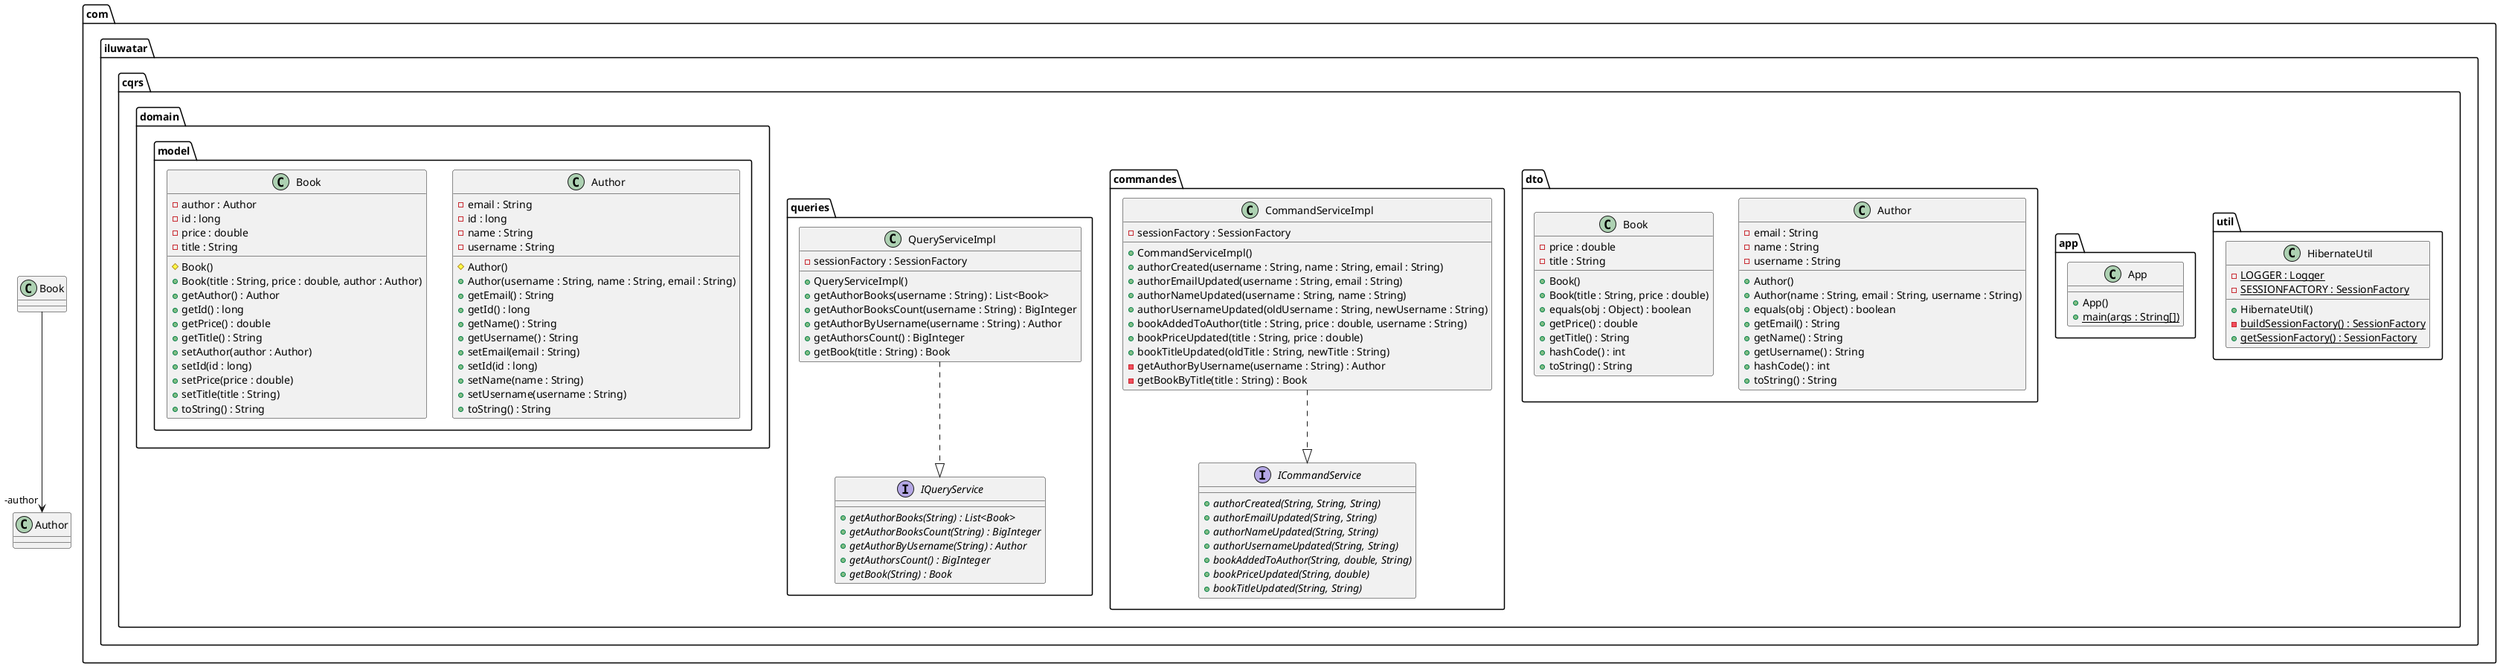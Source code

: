 @startuml
package com.iluwatar.cqrs.util {
  class HibernateUtil {
    - LOGGER : Logger {static}
    - SESSIONFACTORY : SessionFactory {static}
    + HibernateUtil()
    - buildSessionFactory() : SessionFactory {static}
    + getSessionFactory() : SessionFactory {static}
  }
}
package com.iluwatar.cqrs.app {
  class App {
    + App()
    + main(args : String[]) {static}
  }
}
package com.iluwatar.cqrs.dto {
  class Author {
    - email : String
    - name : String
    - username : String
    + Author()
    + Author(name : String, email : String, username : String)
    + equals(obj : Object) : boolean
    + getEmail() : String
    + getName() : String
    + getUsername() : String
    + hashCode() : int
    + toString() : String
  }
  class Book {
    - price : double
    - title : String
    + Book()
    + Book(title : String, price : double)
    + equals(obj : Object) : boolean
    + getPrice() : double
    + getTitle() : String
    + hashCode() : int
    + toString() : String
  }
}
package com.iluwatar.cqrs.commandes {
  class CommandServiceImpl {
    - sessionFactory : SessionFactory
    + CommandServiceImpl()
    + authorCreated(username : String, name : String, email : String)
    + authorEmailUpdated(username : String, email : String)
    + authorNameUpdated(username : String, name : String)
    + authorUsernameUpdated(oldUsername : String, newUsername : String)
    + bookAddedToAuthor(title : String, price : double, username : String)
    + bookPriceUpdated(title : String, price : double)
    + bookTitleUpdated(oldTitle : String, newTitle : String)
    - getAuthorByUsername(username : String) : Author
    - getBookByTitle(title : String) : Book
  }
  interface ICommandService {
    + authorCreated(String, String, String) {abstract}
    + authorEmailUpdated(String, String) {abstract}
    + authorNameUpdated(String, String) {abstract}
    + authorUsernameUpdated(String, String) {abstract}
    + bookAddedToAuthor(String, double, String) {abstract}
    + bookPriceUpdated(String, double) {abstract}
    + bookTitleUpdated(String, String) {abstract}
  }
}
package com.iluwatar.cqrs.queries {
  interface IQueryService {
    + getAuthorBooks(String) : List<Book> {abstract}
    + getAuthorBooksCount(String) : BigInteger {abstract}
    + getAuthorByUsername(String) : Author {abstract}
    + getAuthorsCount() : BigInteger {abstract}
    + getBook(String) : Book {abstract}
  }
  class QueryServiceImpl {
    - sessionFactory : SessionFactory
    + QueryServiceImpl()
    + getAuthorBooks(username : String) : List<Book>
    + getAuthorBooksCount(username : String) : BigInteger
    + getAuthorByUsername(username : String) : Author
    + getAuthorsCount() : BigInteger
    + getBook(title : String) : Book
  }
}
package com.iluwatar.cqrs.domain.model {
  class Author {
    - email : String
    - id : long
    - name : String
    - username : String
    # Author()
    + Author(username : String, name : String, email : String)
    + getEmail() : String
    + getId() : long
    + getName() : String
    + getUsername() : String
    + setEmail(email : String)
    + setId(id : long)
    + setName(name : String)
    + setUsername(username : String)
    + toString() : String
  }
  class Book {
    - author : Author
    - id : long
    - price : double
    - title : String
    # Book()
    + Book(title : String, price : double, author : Author)
    + getAuthor() : Author
    + getId() : long
    + getPrice() : double
    + getTitle() : String
    + setAuthor(author : Author)
    + setId(id : long)
    + setPrice(price : double)
    + setTitle(title : String)
    + toString() : String
  }
}
Book -->  "-author" Author
CommandServiceImpl ..|> ICommandService 
QueryServiceImpl ..|> IQueryService 
@enduml